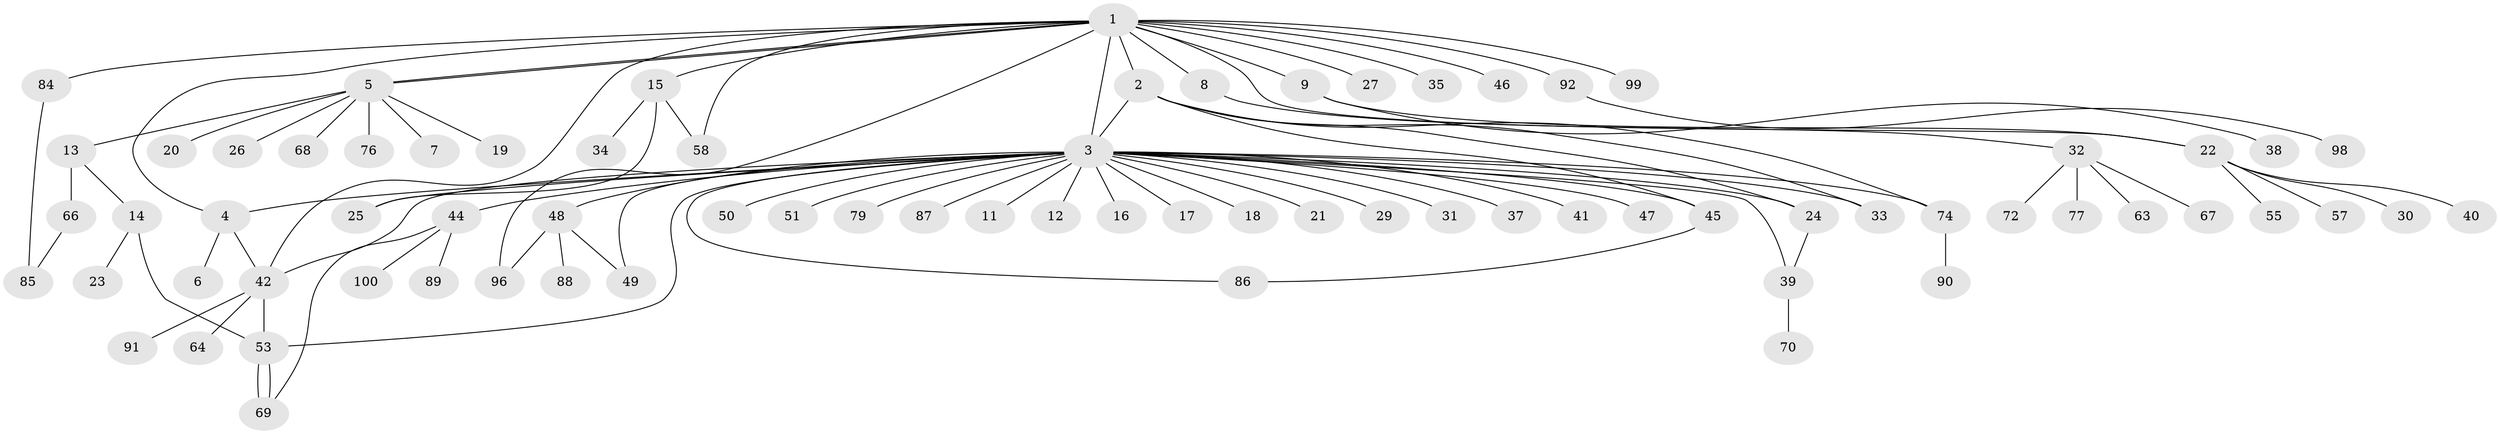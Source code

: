 // original degree distribution, {16: 0.01, 5: 0.03, 27: 0.01, 4: 0.07, 10: 0.01, 1: 0.56, 3: 0.1, 6: 0.02, 7: 0.02, 2: 0.17}
// Generated by graph-tools (version 1.1) at 2025/38/02/21/25 10:38:53]
// undirected, 76 vertices, 96 edges
graph export_dot {
graph [start="1"]
  node [color=gray90,style=filled];
  1 [super="+36"];
  2 [super="+59"];
  3 [super="+10"];
  4;
  5 [super="+97"];
  6;
  7;
  8 [super="+81"];
  9 [super="+28"];
  11;
  12;
  13;
  14 [super="+43"];
  15 [super="+52"];
  16;
  17;
  18;
  19;
  20;
  21;
  22 [super="+94"];
  23;
  24 [super="+65"];
  25;
  26;
  27;
  29;
  30 [super="+61"];
  31;
  32 [super="+60"];
  33 [super="+62"];
  34;
  35;
  37;
  38;
  39 [super="+75"];
  40;
  41;
  42 [super="+78"];
  44 [super="+54"];
  45 [super="+73"];
  46;
  47;
  48 [super="+56"];
  49;
  50;
  51;
  53 [super="+71"];
  55 [super="+93"];
  57;
  58;
  63;
  64;
  66 [super="+83"];
  67;
  68;
  69 [super="+82"];
  70;
  72;
  74 [super="+95"];
  76;
  77;
  79 [super="+80"];
  84;
  85;
  86;
  87;
  88;
  89;
  90;
  91;
  92;
  96;
  98;
  99;
  100;
  1 -- 2;
  1 -- 3;
  1 -- 4;
  1 -- 5;
  1 -- 5;
  1 -- 8;
  1 -- 9;
  1 -- 15;
  1 -- 27;
  1 -- 35;
  1 -- 42;
  1 -- 46;
  1 -- 58;
  1 -- 84;
  1 -- 96;
  1 -- 99;
  1 -- 92;
  1 -- 22;
  2 -- 3;
  2 -- 33;
  2 -- 45;
  2 -- 24;
  2 -- 74;
  3 -- 4;
  3 -- 12;
  3 -- 16;
  3 -- 17;
  3 -- 18;
  3 -- 21;
  3 -- 24;
  3 -- 25;
  3 -- 29;
  3 -- 31;
  3 -- 37;
  3 -- 39;
  3 -- 41;
  3 -- 44;
  3 -- 45;
  3 -- 47;
  3 -- 48;
  3 -- 49;
  3 -- 74;
  3 -- 79 [weight=2];
  3 -- 86;
  3 -- 87;
  3 -- 50;
  3 -- 51;
  3 -- 42;
  3 -- 11;
  3 -- 53;
  3 -- 33;
  4 -- 6;
  4 -- 42;
  5 -- 7;
  5 -- 13;
  5 -- 19;
  5 -- 20;
  5 -- 26;
  5 -- 68;
  5 -- 76;
  8 -- 32;
  9 -- 22;
  9 -- 38;
  13 -- 14;
  13 -- 66;
  14 -- 23;
  14 -- 53;
  15 -- 25;
  15 -- 34;
  15 -- 58;
  22 -- 30;
  22 -- 40;
  22 -- 55;
  22 -- 57;
  24 -- 39;
  32 -- 63;
  32 -- 67;
  32 -- 72;
  32 -- 77;
  39 -- 70;
  42 -- 53;
  42 -- 64;
  42 -- 91;
  44 -- 69;
  44 -- 100;
  44 -- 89;
  45 -- 86;
  48 -- 88;
  48 -- 96;
  48 -- 49;
  53 -- 69;
  53 -- 69;
  66 -- 85;
  74 -- 90;
  84 -- 85;
  92 -- 98;
}

